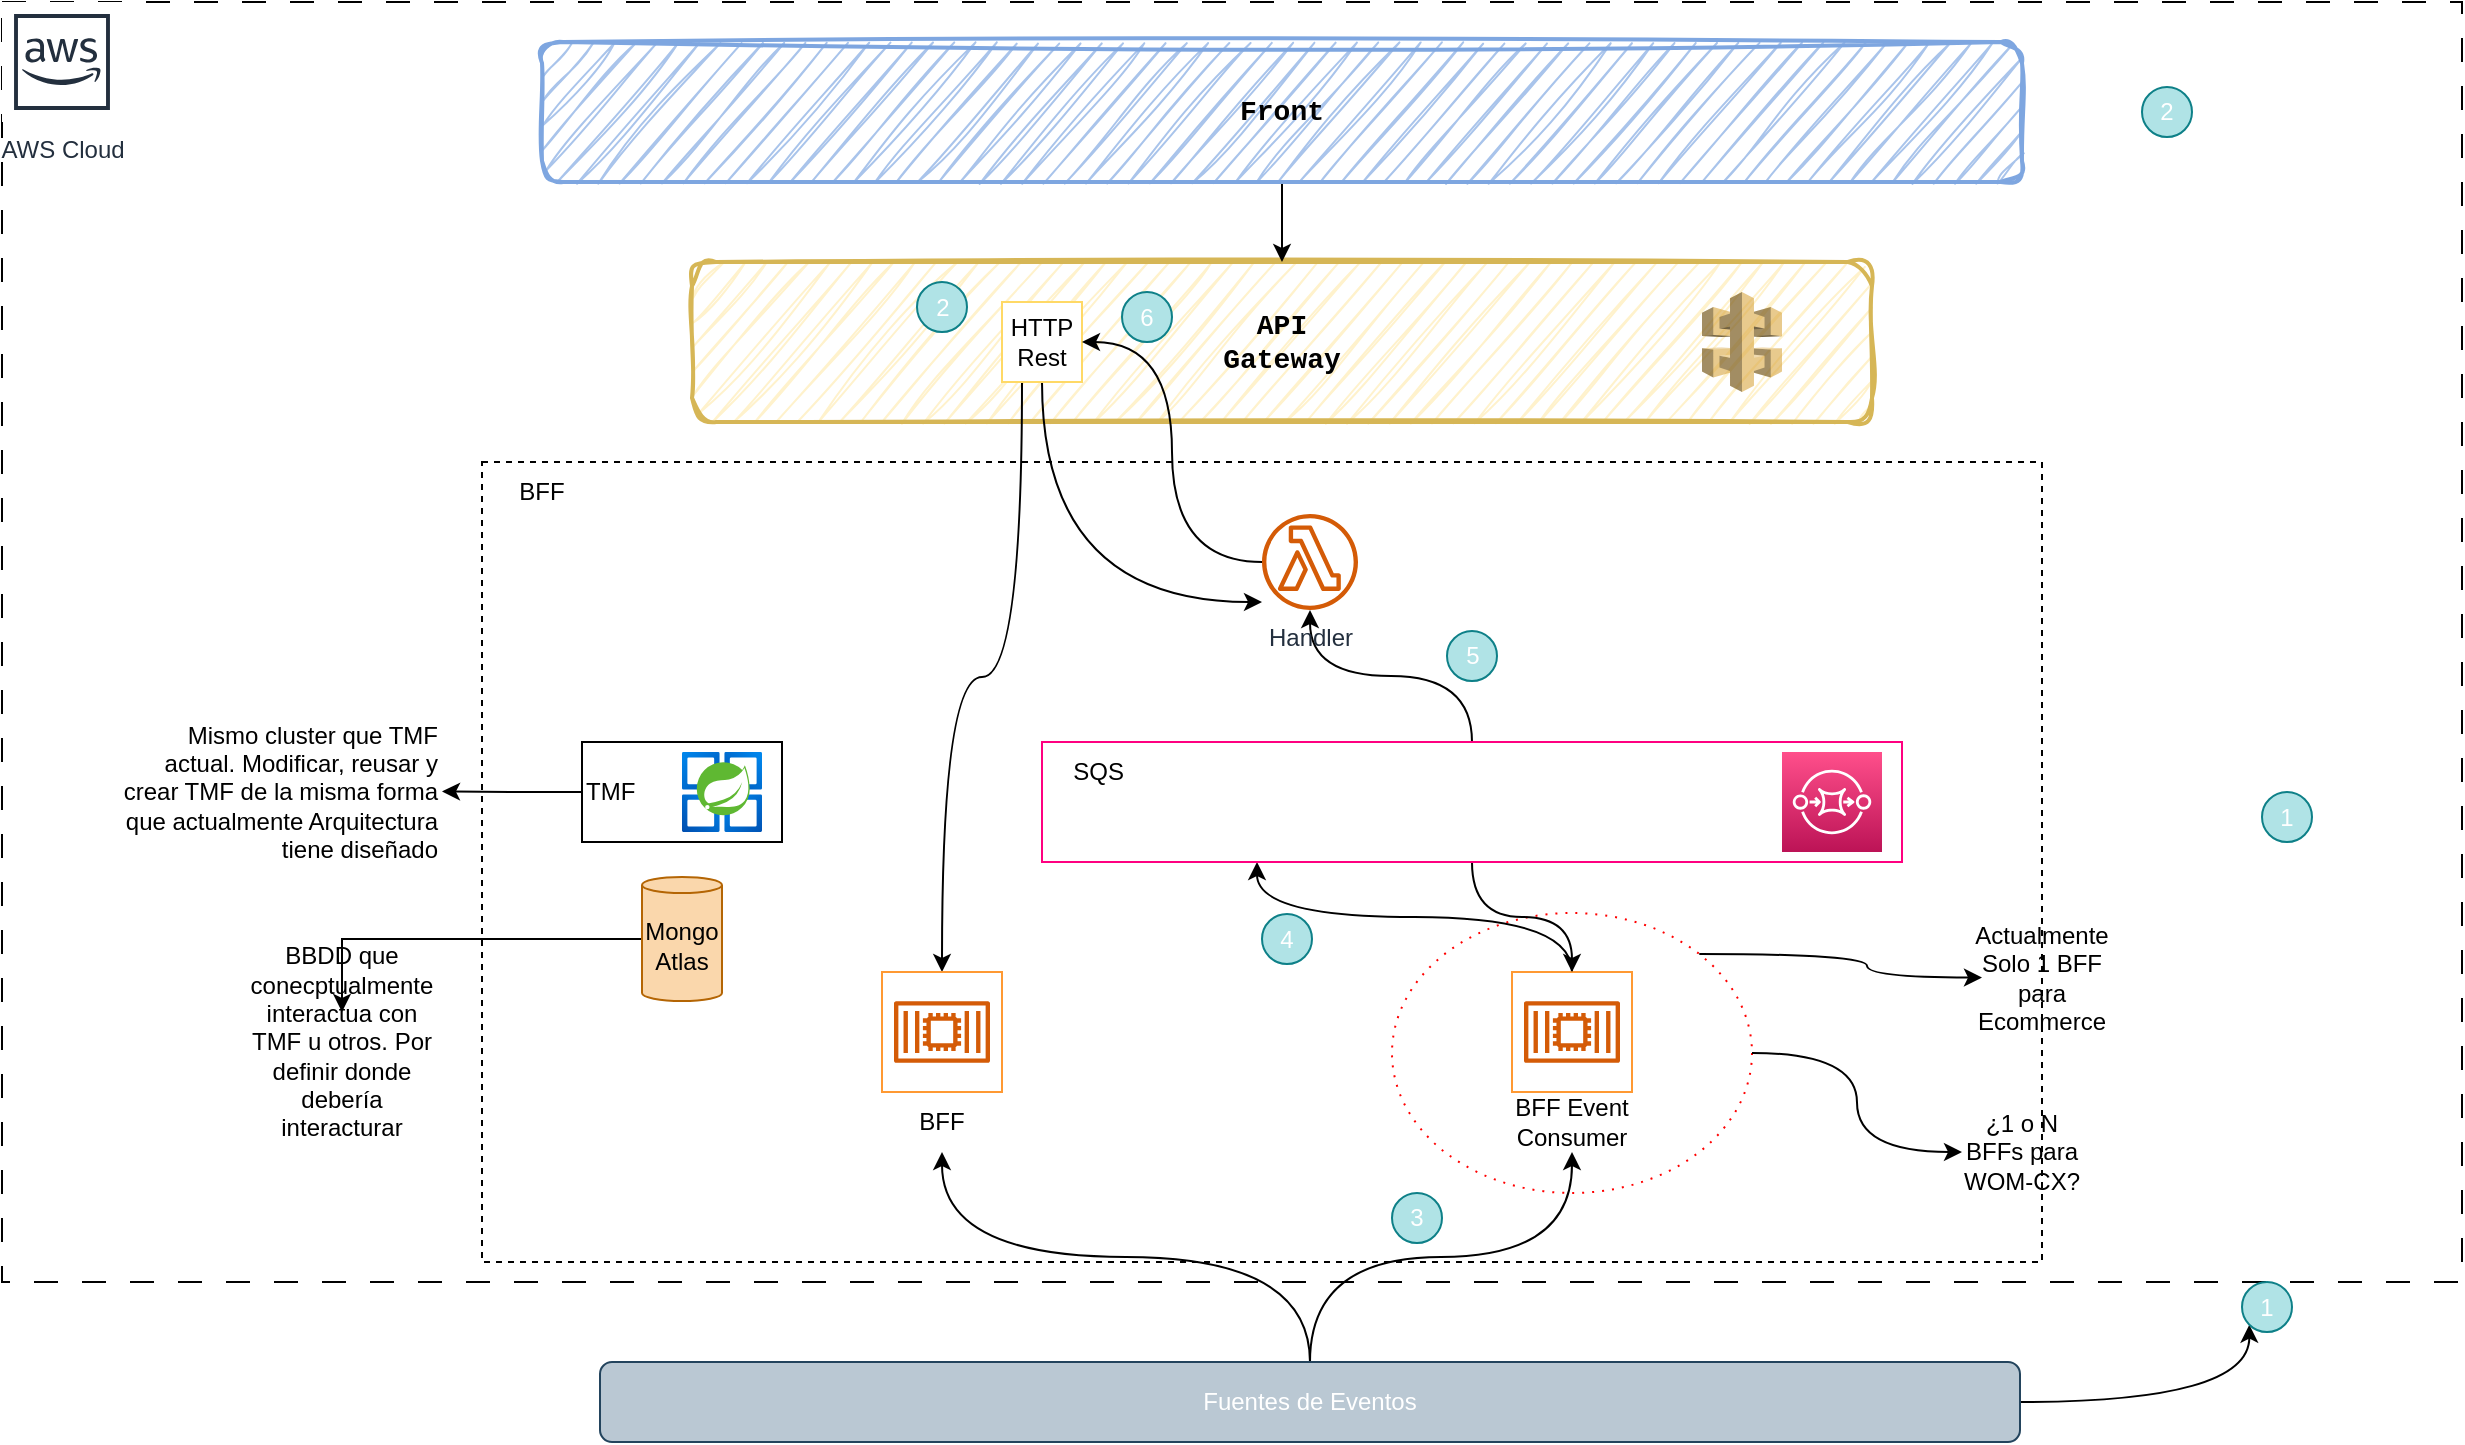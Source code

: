 <mxfile version="21.7.1" type="github">
  <diagram name="Página-1" id="j28CgCLm0zlX5Y3vUb_f">
    <mxGraphModel dx="1857" dy="596" grid="1" gridSize="10" guides="1" tooltips="1" connect="1" arrows="1" fold="1" page="1" pageScale="1" pageWidth="827" pageHeight="1169" math="0" shadow="0">
      <root>
        <mxCell id="0" />
        <mxCell id="1" parent="0" />
        <mxCell id="30X6FnK1sthkGadfS2QK-56" value="" style="rounded=0;whiteSpace=wrap;html=1;dashed=1;dashPattern=12 12;fillColor=none;" vertex="1" parent="1">
          <mxGeometry x="-260" y="10" width="1230" height="640" as="geometry" />
        </mxCell>
        <mxCell id="30X6FnK1sthkGadfS2QK-7" value="" style="rounded=0;whiteSpace=wrap;html=1;shadow=0;dashed=1;fillStyle=hatch;align=left;" vertex="1" parent="1">
          <mxGeometry x="-20" y="240" width="780" height="400" as="geometry" />
        </mxCell>
        <mxCell id="30X6FnK1sthkGadfS2QK-32" value="" style="ellipse;whiteSpace=wrap;html=1;dashed=1;dashPattern=1 4;fillColor=none;strokeColor=#FF0000;" vertex="1" parent="1">
          <mxGeometry x="435" y="465.5" width="180" height="140" as="geometry" />
        </mxCell>
        <mxCell id="30X6FnK1sthkGadfS2QK-40" style="edgeStyle=orthogonalEdgeStyle;rounded=0;orthogonalLoop=1;jettySize=auto;html=1;entryX=0.25;entryY=1;entryDx=0;entryDy=0;curved=1;" edge="1" parent="1" source="30X6FnK1sthkGadfS2QK-17" target="30X6FnK1sthkGadfS2QK-15">
          <mxGeometry relative="1" as="geometry" />
        </mxCell>
        <mxCell id="30X6FnK1sthkGadfS2QK-17" value="" style="rounded=0;whiteSpace=wrap;html=1;strokeColor=#FF9933;" vertex="1" parent="1">
          <mxGeometry x="495" y="495" width="60" height="60" as="geometry" />
        </mxCell>
        <mxCell id="30X6FnK1sthkGadfS2QK-36" style="edgeStyle=orthogonalEdgeStyle;rounded=0;orthogonalLoop=1;jettySize=auto;html=1;exitX=0.5;exitY=0;exitDx=0;exitDy=0;curved=1;" edge="1" parent="1" source="30X6FnK1sthkGadfS2QK-15" target="30X6FnK1sthkGadfS2QK-10">
          <mxGeometry relative="1" as="geometry">
            <mxPoint x="380" y="350" as="targetPoint" />
          </mxGeometry>
        </mxCell>
        <mxCell id="30X6FnK1sthkGadfS2QK-39" style="edgeStyle=orthogonalEdgeStyle;rounded=0;orthogonalLoop=1;jettySize=auto;html=1;entryX=0.5;entryY=0;entryDx=0;entryDy=0;curved=1;" edge="1" parent="1" source="30X6FnK1sthkGadfS2QK-15" target="30X6FnK1sthkGadfS2QK-17">
          <mxGeometry relative="1" as="geometry" />
        </mxCell>
        <mxCell id="30X6FnK1sthkGadfS2QK-15" value="" style="rounded=0;whiteSpace=wrap;html=1;strokeColor=#FF0080;" vertex="1" parent="1">
          <mxGeometry x="260" y="380" width="430" height="60" as="geometry" />
        </mxCell>
        <mxCell id="30X6FnK1sthkGadfS2QK-1" value="&lt;font style=&quot;font-size: 14px;&quot; face=&quot;Courier New&quot;&gt;&lt;b&gt;API&lt;br&gt;Gateway&lt;/b&gt;&lt;/font&gt;" style="rounded=1;whiteSpace=wrap;html=1;fillColor=#fff2cc;strokeColor=#d6b656;strokeWidth=2;sketch=1;curveFitting=1;jiggle=2;" vertex="1" parent="1">
          <mxGeometry x="85" y="140" width="590" height="80" as="geometry" />
        </mxCell>
        <mxCell id="30X6FnK1sthkGadfS2QK-2" value="" style="outlineConnect=0;dashed=0;verticalLabelPosition=bottom;verticalAlign=top;align=center;html=1;shape=mxgraph.aws3.api_gateway;fillColor=#D9A741;gradientColor=none;opacity=60;" vertex="1" parent="1">
          <mxGeometry x="590" y="155" width="40" height="50" as="geometry" />
        </mxCell>
        <mxCell id="30X6FnK1sthkGadfS2QK-5" style="edgeStyle=orthogonalEdgeStyle;rounded=0;orthogonalLoop=1;jettySize=auto;html=1;entryX=0.5;entryY=0;entryDx=0;entryDy=0;" edge="1" parent="1" source="30X6FnK1sthkGadfS2QK-3" target="30X6FnK1sthkGadfS2QK-1">
          <mxGeometry relative="1" as="geometry" />
        </mxCell>
        <mxCell id="30X6FnK1sthkGadfS2QK-3" value="&lt;font face=&quot;Courier New&quot;&gt;&lt;span style=&quot;font-size: 14px;&quot;&gt;&lt;b&gt;Front&lt;/b&gt;&lt;/span&gt;&lt;/font&gt;" style="rounded=1;whiteSpace=wrap;html=1;fillColor=#A9C4EB;strokeColor=#7EA6E0;strokeWidth=2;sketch=1;curveFitting=1;jiggle=2;" vertex="1" parent="1">
          <mxGeometry x="10" y="30" width="740" height="70" as="geometry" />
        </mxCell>
        <mxCell id="30X6FnK1sthkGadfS2QK-11" style="edgeStyle=orthogonalEdgeStyle;rounded=0;orthogonalLoop=1;jettySize=auto;html=1;curved=1;" edge="1" parent="1" source="30X6FnK1sthkGadfS2QK-6" target="30X6FnK1sthkGadfS2QK-10">
          <mxGeometry relative="1" as="geometry">
            <Array as="points">
              <mxPoint x="260" y="310" />
            </Array>
          </mxGeometry>
        </mxCell>
        <mxCell id="30X6FnK1sthkGadfS2QK-23" style="edgeStyle=orthogonalEdgeStyle;rounded=0;orthogonalLoop=1;jettySize=auto;html=1;exitX=0.25;exitY=1;exitDx=0;exitDy=0;curved=1;" edge="1" parent="1" source="30X6FnK1sthkGadfS2QK-6" target="30X6FnK1sthkGadfS2QK-20">
          <mxGeometry relative="1" as="geometry" />
        </mxCell>
        <mxCell id="30X6FnK1sthkGadfS2QK-6" value="HTTP Rest" style="rounded=0;whiteSpace=wrap;html=1;strokeColor=#FFD966;" vertex="1" parent="1">
          <mxGeometry x="240" y="160" width="40" height="40" as="geometry" />
        </mxCell>
        <mxCell id="30X6FnK1sthkGadfS2QK-9" value="BFF" style="text;html=1;strokeColor=none;fillColor=none;align=center;verticalAlign=middle;whiteSpace=wrap;rounded=0;" vertex="1" parent="1">
          <mxGeometry x="-20" y="240" width="60" height="30" as="geometry" />
        </mxCell>
        <mxCell id="30X6FnK1sthkGadfS2QK-37" style="edgeStyle=orthogonalEdgeStyle;rounded=0;orthogonalLoop=1;jettySize=auto;html=1;entryX=1;entryY=0.5;entryDx=0;entryDy=0;curved=1;" edge="1" parent="1" source="30X6FnK1sthkGadfS2QK-10" target="30X6FnK1sthkGadfS2QK-6">
          <mxGeometry relative="1" as="geometry" />
        </mxCell>
        <mxCell id="30X6FnK1sthkGadfS2QK-10" value="Handler" style="sketch=0;outlineConnect=0;fontColor=#232F3E;gradientColor=none;fillColor=#D45B07;strokeColor=none;dashed=0;verticalLabelPosition=bottom;verticalAlign=top;align=center;html=1;fontSize=12;fontStyle=0;aspect=fixed;pointerEvents=1;shape=mxgraph.aws4.lambda_function;" vertex="1" parent="1">
          <mxGeometry x="370" y="266" width="48" height="48" as="geometry" />
        </mxCell>
        <mxCell id="30X6FnK1sthkGadfS2QK-14" value="" style="sketch=0;points=[[0,0,0],[0.25,0,0],[0.5,0,0],[0.75,0,0],[1,0,0],[0,1,0],[0.25,1,0],[0.5,1,0],[0.75,1,0],[1,1,0],[0,0.25,0],[0,0.5,0],[0,0.75,0],[1,0.25,0],[1,0.5,0],[1,0.75,0]];outlineConnect=0;fontColor=#232F3E;gradientColor=#FF4F8B;gradientDirection=north;fillColor=#BC1356;strokeColor=#ffffff;dashed=0;verticalLabelPosition=bottom;verticalAlign=top;align=center;html=1;fontSize=12;fontStyle=0;aspect=fixed;shape=mxgraph.aws4.resourceIcon;resIcon=mxgraph.aws4.sqs;" vertex="1" parent="1">
          <mxGeometry x="630" y="385" width="50" height="50" as="geometry" />
        </mxCell>
        <mxCell id="30X6FnK1sthkGadfS2QK-16" value="" style="sketch=0;outlineConnect=0;fontColor=#232F3E;gradientColor=none;fillColor=#D45B07;strokeColor=none;dashed=0;verticalLabelPosition=bottom;verticalAlign=top;align=center;html=1;fontSize=12;fontStyle=0;aspect=fixed;pointerEvents=1;shape=mxgraph.aws4.container_2;" vertex="1" parent="1">
          <mxGeometry x="501" y="509.5" width="48" height="31" as="geometry" />
        </mxCell>
        <mxCell id="30X6FnK1sthkGadfS2QK-18" value="BFF Event Consumer" style="text;html=1;strokeColor=none;fillColor=none;align=center;verticalAlign=middle;whiteSpace=wrap;rounded=0;" vertex="1" parent="1">
          <mxGeometry x="495" y="555" width="60" height="30" as="geometry" />
        </mxCell>
        <mxCell id="30X6FnK1sthkGadfS2QK-19" value="SQS&amp;nbsp;" style="text;html=1;strokeColor=none;fillColor=none;align=center;verticalAlign=middle;whiteSpace=wrap;rounded=0;" vertex="1" parent="1">
          <mxGeometry x="260" y="380" width="60" height="30" as="geometry" />
        </mxCell>
        <mxCell id="30X6FnK1sthkGadfS2QK-20" value="" style="rounded=0;whiteSpace=wrap;html=1;strokeColor=#FF9933;" vertex="1" parent="1">
          <mxGeometry x="180" y="495" width="60" height="60" as="geometry" />
        </mxCell>
        <mxCell id="30X6FnK1sthkGadfS2QK-21" value="" style="sketch=0;outlineConnect=0;fontColor=#232F3E;gradientColor=none;fillColor=#D45B07;strokeColor=none;dashed=0;verticalLabelPosition=bottom;verticalAlign=top;align=center;html=1;fontSize=12;fontStyle=0;aspect=fixed;pointerEvents=1;shape=mxgraph.aws4.container_2;" vertex="1" parent="1">
          <mxGeometry x="186" y="509.5" width="48" height="31" as="geometry" />
        </mxCell>
        <mxCell id="30X6FnK1sthkGadfS2QK-22" value="BFF" style="text;html=1;strokeColor=none;fillColor=none;align=center;verticalAlign=middle;whiteSpace=wrap;rounded=0;" vertex="1" parent="1">
          <mxGeometry x="180" y="555" width="60" height="30" as="geometry" />
        </mxCell>
        <mxCell id="30X6FnK1sthkGadfS2QK-25" style="edgeStyle=orthogonalEdgeStyle;rounded=0;orthogonalLoop=1;jettySize=auto;html=1;curved=1;" edge="1" parent="1" source="30X6FnK1sthkGadfS2QK-24" target="30X6FnK1sthkGadfS2QK-18">
          <mxGeometry relative="1" as="geometry" />
        </mxCell>
        <mxCell id="30X6FnK1sthkGadfS2QK-26" style="edgeStyle=orthogonalEdgeStyle;rounded=0;orthogonalLoop=1;jettySize=auto;html=1;entryX=0.5;entryY=1;entryDx=0;entryDy=0;curved=1;" edge="1" parent="1" source="30X6FnK1sthkGadfS2QK-24" target="30X6FnK1sthkGadfS2QK-22">
          <mxGeometry relative="1" as="geometry" />
        </mxCell>
        <mxCell id="30X6FnK1sthkGadfS2QK-52" style="edgeStyle=orthogonalEdgeStyle;rounded=0;orthogonalLoop=1;jettySize=auto;html=1;entryX=0;entryY=1;entryDx=0;entryDy=0;curved=1;" edge="1" parent="1" source="30X6FnK1sthkGadfS2QK-24" target="30X6FnK1sthkGadfS2QK-43">
          <mxGeometry relative="1" as="geometry" />
        </mxCell>
        <mxCell id="30X6FnK1sthkGadfS2QK-24" value="&lt;font color=&quot;#ffffff&quot;&gt;Fuentes de Eventos&lt;/font&gt;" style="rounded=1;whiteSpace=wrap;html=1;fillColor=#bac8d3;strokeColor=#23445d;" vertex="1" parent="1">
          <mxGeometry x="39" y="690" width="710" height="40" as="geometry" />
        </mxCell>
        <mxCell id="30X6FnK1sthkGadfS2QK-42" style="edgeStyle=orthogonalEdgeStyle;rounded=0;orthogonalLoop=1;jettySize=auto;html=1;entryX=1;entryY=0.5;entryDx=0;entryDy=0;" edge="1" parent="1" source="30X6FnK1sthkGadfS2QK-27" target="30X6FnK1sthkGadfS2QK-29">
          <mxGeometry relative="1" as="geometry" />
        </mxCell>
        <mxCell id="30X6FnK1sthkGadfS2QK-27" value="TMF" style="rounded=0;whiteSpace=wrap;html=1;align=left;" vertex="1" parent="1">
          <mxGeometry x="30" y="380" width="100" height="50" as="geometry" />
        </mxCell>
        <mxCell id="30X6FnK1sthkGadfS2QK-53" style="edgeStyle=orthogonalEdgeStyle;rounded=0;orthogonalLoop=1;jettySize=auto;html=1;" edge="1" parent="1" source="30X6FnK1sthkGadfS2QK-28" target="30X6FnK1sthkGadfS2QK-54">
          <mxGeometry relative="1" as="geometry">
            <mxPoint x="-90" y="530" as="targetPoint" />
          </mxGeometry>
        </mxCell>
        <mxCell id="30X6FnK1sthkGadfS2QK-28" value="Mongo Atlas" style="shape=cylinder3;whiteSpace=wrap;html=1;boundedLbl=1;backgroundOutline=1;size=4.0;fillColor=#fad7ac;strokeColor=#b46504;" vertex="1" parent="1">
          <mxGeometry x="60" y="447.5" width="40" height="62" as="geometry" />
        </mxCell>
        <mxCell id="30X6FnK1sthkGadfS2QK-29" value="Mismo cluster que TMF actual. Modificar, reusar y crear TMF de la misma forma que actualmente Arquitectura tiene diseñado" style="text;html=1;strokeColor=none;fillColor=none;align=right;verticalAlign=middle;whiteSpace=wrap;rounded=0;" vertex="1" parent="1">
          <mxGeometry x="-200" y="349.5" width="160" height="110.5" as="geometry" />
        </mxCell>
        <mxCell id="30X6FnK1sthkGadfS2QK-30" value="Actualmente Solo 1 BFF para Ecommerce" style="text;html=1;strokeColor=none;fillColor=none;align=center;verticalAlign=middle;whiteSpace=wrap;rounded=0;" vertex="1" parent="1">
          <mxGeometry x="730" y="495" width="60" height="5.5" as="geometry" />
        </mxCell>
        <mxCell id="30X6FnK1sthkGadfS2QK-33" style="edgeStyle=orthogonalEdgeStyle;rounded=0;orthogonalLoop=1;jettySize=auto;html=1;curved=1;" edge="1" parent="1" source="30X6FnK1sthkGadfS2QK-32" target="30X6FnK1sthkGadfS2QK-34">
          <mxGeometry relative="1" as="geometry">
            <mxPoint x="860.0" y="600" as="targetPoint" />
          </mxGeometry>
        </mxCell>
        <mxCell id="30X6FnK1sthkGadfS2QK-35" style="edgeStyle=orthogonalEdgeStyle;rounded=0;orthogonalLoop=1;jettySize=auto;html=1;exitX=1;exitY=0;exitDx=0;exitDy=0;curved=1;" edge="1" parent="1" source="30X6FnK1sthkGadfS2QK-32" target="30X6FnK1sthkGadfS2QK-30">
          <mxGeometry relative="1" as="geometry" />
        </mxCell>
        <mxCell id="30X6FnK1sthkGadfS2QK-34" value="¿1 o N BFFs para WOM-CX?" style="text;html=1;strokeColor=none;fillColor=none;align=center;verticalAlign=middle;whiteSpace=wrap;rounded=0;" vertex="1" parent="1">
          <mxGeometry x="720.0" y="570" width="60" height="30" as="geometry" />
        </mxCell>
        <mxCell id="30X6FnK1sthkGadfS2QK-41" value="" style="image;aspect=fixed;html=1;points=[];align=center;fontSize=12;image=img/lib/azure2/compute/Azure_Spring_Cloud.svg;" vertex="1" parent="1">
          <mxGeometry x="80" y="385" width="40" height="40" as="geometry" />
        </mxCell>
        <mxCell id="30X6FnK1sthkGadfS2QK-43" value="1" style="ellipse;whiteSpace=wrap;html=1;aspect=fixed;fillColor=#b0e3e6;strokeColor=#0e8088;fontColor=#FFFFFF;" vertex="1" parent="1">
          <mxGeometry x="860" y="650" width="25" height="25" as="geometry" />
        </mxCell>
        <mxCell id="30X6FnK1sthkGadfS2QK-44" value="1" style="ellipse;whiteSpace=wrap;html=1;aspect=fixed;fillColor=#b0e3e6;strokeColor=#0e8088;fontColor=#FFFFFF;" vertex="1" parent="1">
          <mxGeometry x="870" y="405" width="25" height="25" as="geometry" />
        </mxCell>
        <mxCell id="30X6FnK1sthkGadfS2QK-45" value="2" style="ellipse;whiteSpace=wrap;html=1;aspect=fixed;fillColor=#b0e3e6;strokeColor=#0e8088;fontColor=#FFFFFF;" vertex="1" parent="1">
          <mxGeometry x="810" y="52.5" width="25" height="25" as="geometry" />
        </mxCell>
        <mxCell id="30X6FnK1sthkGadfS2QK-46" value="2" style="ellipse;whiteSpace=wrap;html=1;aspect=fixed;fillColor=#b0e3e6;strokeColor=#0e8088;fontColor=#FFFFFF;" vertex="1" parent="1">
          <mxGeometry x="197.5" y="150" width="25" height="25" as="geometry" />
        </mxCell>
        <mxCell id="30X6FnK1sthkGadfS2QK-47" value="3" style="ellipse;whiteSpace=wrap;html=1;aspect=fixed;fillColor=#b0e3e6;strokeColor=#0e8088;fontColor=#FFFFFF;" vertex="1" parent="1">
          <mxGeometry x="435" y="605.5" width="25" height="25" as="geometry" />
        </mxCell>
        <mxCell id="30X6FnK1sthkGadfS2QK-48" value="4" style="ellipse;whiteSpace=wrap;html=1;aspect=fixed;fillColor=#b0e3e6;strokeColor=#0e8088;fontColor=#FFFFFF;" vertex="1" parent="1">
          <mxGeometry x="370" y="466" width="25" height="25" as="geometry" />
        </mxCell>
        <mxCell id="30X6FnK1sthkGadfS2QK-49" value="5" style="ellipse;whiteSpace=wrap;html=1;aspect=fixed;fillColor=#b0e3e6;strokeColor=#0e8088;fontColor=#FFFFFF;" vertex="1" parent="1">
          <mxGeometry x="462.5" y="324.5" width="25" height="25" as="geometry" />
        </mxCell>
        <mxCell id="30X6FnK1sthkGadfS2QK-50" value="6" style="ellipse;whiteSpace=wrap;html=1;aspect=fixed;fillColor=#b0e3e6;strokeColor=#0e8088;fontColor=#FFFFFF;" vertex="1" parent="1">
          <mxGeometry x="300" y="155" width="25" height="25" as="geometry" />
        </mxCell>
        <mxCell id="30X6FnK1sthkGadfS2QK-54" value="BBDD que conecptualmente interactua con TMF u otros. Por definir donde debería interacturar" style="text;html=1;strokeColor=none;fillColor=none;align=center;verticalAlign=middle;whiteSpace=wrap;rounded=0;" vertex="1" parent="1">
          <mxGeometry x="-120" y="515" width="60" height="30" as="geometry" />
        </mxCell>
        <mxCell id="30X6FnK1sthkGadfS2QK-58" value="AWS Cloud" style="sketch=0;outlineConnect=0;fontColor=#232F3E;gradientColor=none;strokeColor=#232F3E;fillColor=#ffffff;dashed=0;verticalLabelPosition=bottom;verticalAlign=top;align=center;html=1;fontSize=12;fontStyle=0;aspect=fixed;shape=mxgraph.aws4.resourceIcon;resIcon=mxgraph.aws4.aws_cloud;" vertex="1" parent="1">
          <mxGeometry x="-260" y="10" width="60" height="60" as="geometry" />
        </mxCell>
      </root>
    </mxGraphModel>
  </diagram>
</mxfile>
